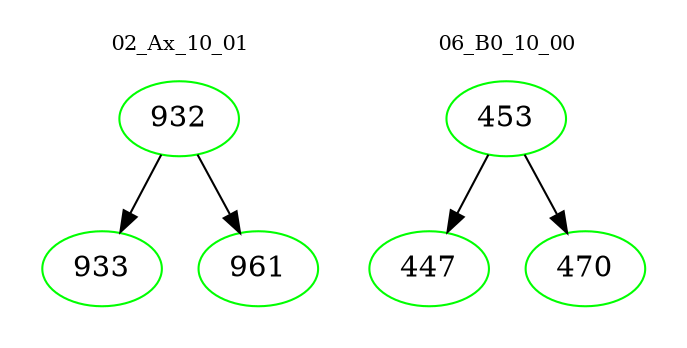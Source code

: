 digraph{
subgraph cluster_0 {
color = white
label = "02_Ax_10_01";
fontsize=10;
T0_932 [label="932", color="green"]
T0_932 -> T0_933 [color="black"]
T0_933 [label="933", color="green"]
T0_932 -> T0_961 [color="black"]
T0_961 [label="961", color="green"]
}
subgraph cluster_1 {
color = white
label = "06_B0_10_00";
fontsize=10;
T1_453 [label="453", color="green"]
T1_453 -> T1_447 [color="black"]
T1_447 [label="447", color="green"]
T1_453 -> T1_470 [color="black"]
T1_470 [label="470", color="green"]
}
}
